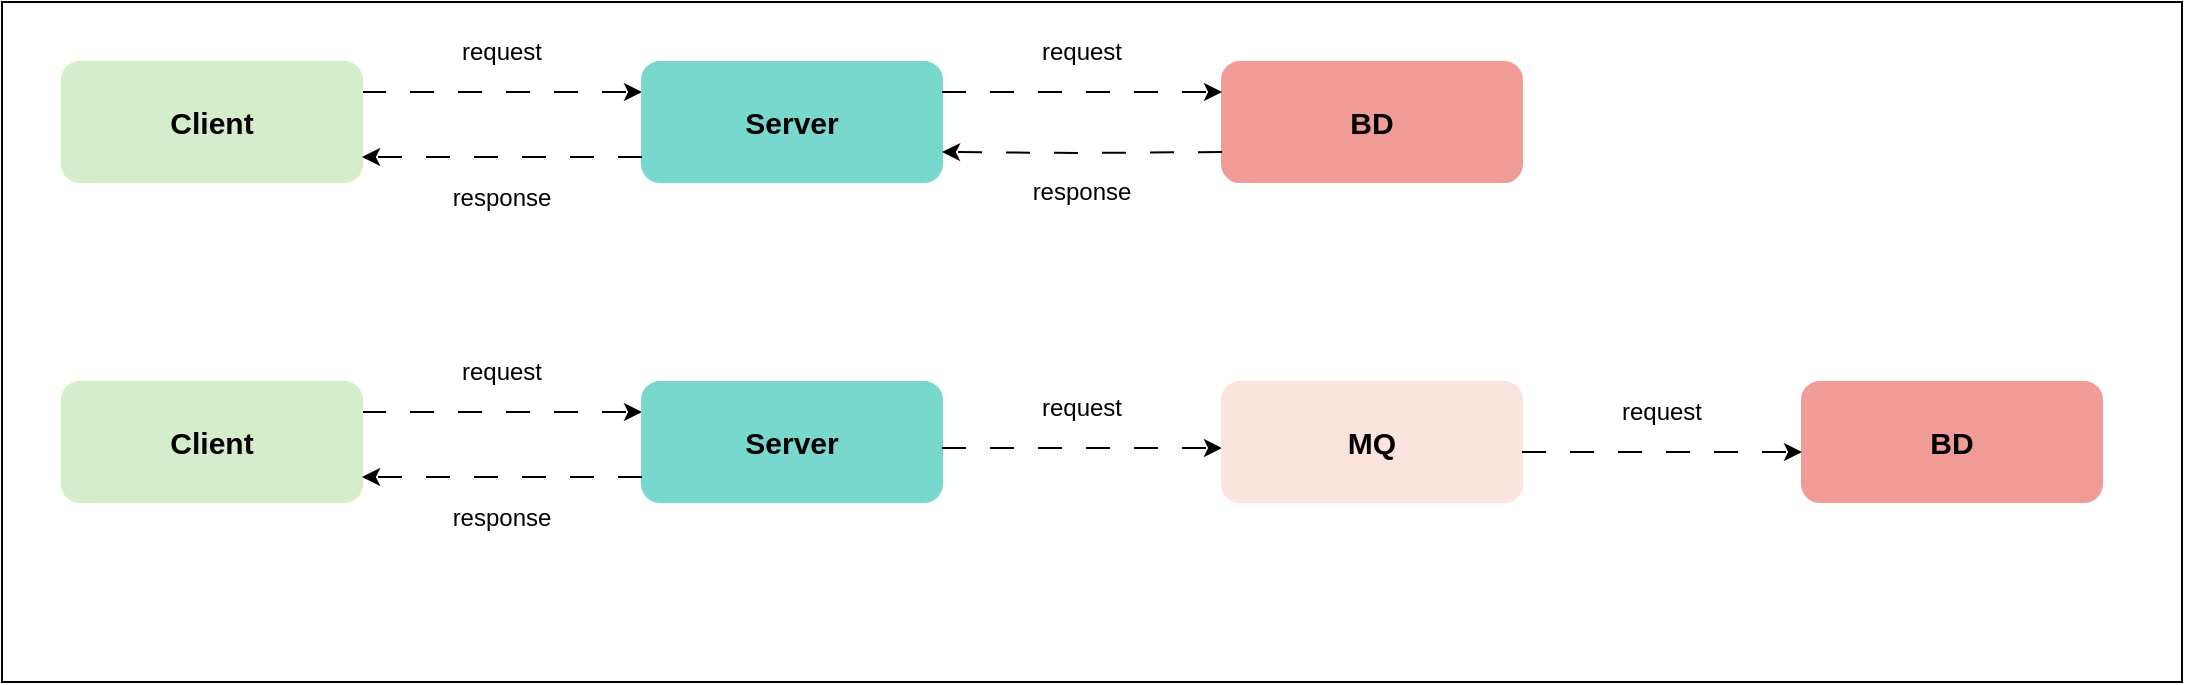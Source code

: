 <mxfile version="21.6.5" type="device">
  <diagram name="第 1 页" id="Wq2whs95DchMylqhckfu">
    <mxGraphModel dx="1195" dy="733" grid="1" gridSize="10" guides="1" tooltips="1" connect="1" arrows="1" fold="1" page="1" pageScale="1" pageWidth="827" pageHeight="1169" math="0" shadow="0">
      <root>
        <mxCell id="0" />
        <mxCell id="1" parent="0" />
        <mxCell id="8t9ua0RjrFQOi1U0nnxH-55" value="" style="rounded=0;whiteSpace=wrap;html=1;movable=1;resizable=1;rotatable=1;deletable=1;editable=1;locked=0;connectable=1;" vertex="1" parent="1">
          <mxGeometry width="1090" height="340" as="geometry" />
        </mxCell>
        <mxCell id="8t9ua0RjrFQOi1U0nnxH-60" style="edgeStyle=orthogonalEdgeStyle;rounded=0;orthogonalLoop=1;jettySize=auto;html=1;exitX=1;exitY=0.5;exitDx=0;exitDy=0;dashed=1;dashPattern=12 12;" edge="1" parent="1">
          <mxGeometry relative="1" as="geometry">
            <mxPoint x="320" y="45" as="targetPoint" />
            <mxPoint x="180" y="45" as="sourcePoint" />
          </mxGeometry>
        </mxCell>
        <mxCell id="8t9ua0RjrFQOi1U0nnxH-56" value="&lt;font style=&quot;font-size: 15px;&quot;&gt;&lt;b&gt;Client&lt;/b&gt;&lt;/font&gt;" style="rounded=1;whiteSpace=wrap;html=1;fillColor=#D4EDCA;strokeColor=#D4EDCA;" vertex="1" parent="1">
          <mxGeometry x="30" y="30" width="150" height="60" as="geometry" />
        </mxCell>
        <mxCell id="8t9ua0RjrFQOi1U0nnxH-65" value="&lt;font style=&quot;font-size: 15px;&quot;&gt;&lt;b&gt;Server&lt;/b&gt;&lt;/font&gt;" style="rounded=1;whiteSpace=wrap;html=1;fillColor=#79D8CE;strokeColor=#79D8CE;" vertex="1" parent="1">
          <mxGeometry x="320" y="30" width="150" height="60" as="geometry" />
        </mxCell>
        <mxCell id="8t9ua0RjrFQOi1U0nnxH-66" value="&lt;font style=&quot;font-size: 15px;&quot;&gt;&lt;b&gt;BD&lt;/b&gt;&lt;/font&gt;" style="rounded=1;whiteSpace=wrap;html=1;fillColor=#F19B97;strokeColor=#F19B97;" vertex="1" parent="1">
          <mxGeometry x="610" y="30" width="150" height="60" as="geometry" />
        </mxCell>
        <mxCell id="8t9ua0RjrFQOi1U0nnxH-67" value="request" style="text;html=1;strokeColor=none;fillColor=none;align=center;verticalAlign=middle;whiteSpace=wrap;rounded=0;" vertex="1" parent="1">
          <mxGeometry x="220" y="10" width="60" height="30" as="geometry" />
        </mxCell>
        <mxCell id="8t9ua0RjrFQOi1U0nnxH-68" style="edgeStyle=orthogonalEdgeStyle;rounded=0;orthogonalLoop=1;jettySize=auto;html=1;exitX=1;exitY=0.5;exitDx=0;exitDy=0;dashed=1;dashPattern=12 12;" edge="1" parent="1">
          <mxGeometry relative="1" as="geometry">
            <mxPoint x="610" y="45" as="targetPoint" />
            <mxPoint x="470" y="45" as="sourcePoint" />
          </mxGeometry>
        </mxCell>
        <mxCell id="8t9ua0RjrFQOi1U0nnxH-69" value="request" style="text;html=1;strokeColor=none;fillColor=none;align=center;verticalAlign=middle;whiteSpace=wrap;rounded=0;" vertex="1" parent="1">
          <mxGeometry x="510" y="10" width="60" height="30" as="geometry" />
        </mxCell>
        <mxCell id="8t9ua0RjrFQOi1U0nnxH-70" style="edgeStyle=orthogonalEdgeStyle;rounded=0;orthogonalLoop=1;jettySize=auto;html=1;dashed=1;dashPattern=12 12;entryX=1;entryY=0.75;entryDx=0;entryDy=0;" edge="1" parent="1" target="8t9ua0RjrFQOi1U0nnxH-65">
          <mxGeometry relative="1" as="geometry">
            <mxPoint x="480" y="80" as="targetPoint" />
            <mxPoint x="610" y="75" as="sourcePoint" />
          </mxGeometry>
        </mxCell>
        <mxCell id="8t9ua0RjrFQOi1U0nnxH-71" value="response" style="text;html=1;strokeColor=none;fillColor=none;align=center;verticalAlign=middle;whiteSpace=wrap;rounded=0;" vertex="1" parent="1">
          <mxGeometry x="510" y="80" width="60" height="30" as="geometry" />
        </mxCell>
        <mxCell id="8t9ua0RjrFQOi1U0nnxH-72" style="edgeStyle=orthogonalEdgeStyle;rounded=0;orthogonalLoop=1;jettySize=auto;html=1;dashed=1;dashPattern=12 12;entryX=1;entryY=0.75;entryDx=0;entryDy=0;" edge="1" parent="1">
          <mxGeometry relative="1" as="geometry">
            <mxPoint x="180" y="77.5" as="targetPoint" />
            <mxPoint x="320" y="77.5" as="sourcePoint" />
          </mxGeometry>
        </mxCell>
        <mxCell id="8t9ua0RjrFQOi1U0nnxH-73" value="response" style="text;html=1;strokeColor=none;fillColor=none;align=center;verticalAlign=middle;whiteSpace=wrap;rounded=0;" vertex="1" parent="1">
          <mxGeometry x="220" y="82.5" width="60" height="30" as="geometry" />
        </mxCell>
        <mxCell id="8t9ua0RjrFQOi1U0nnxH-74" style="edgeStyle=orthogonalEdgeStyle;rounded=0;orthogonalLoop=1;jettySize=auto;html=1;exitX=1;exitY=0.5;exitDx=0;exitDy=0;dashed=1;dashPattern=12 12;" edge="1" parent="1">
          <mxGeometry relative="1" as="geometry">
            <mxPoint x="320" y="205" as="targetPoint" />
            <mxPoint x="180" y="205" as="sourcePoint" />
          </mxGeometry>
        </mxCell>
        <mxCell id="8t9ua0RjrFQOi1U0nnxH-75" value="&lt;font style=&quot;font-size: 15px;&quot;&gt;&lt;b&gt;Client&lt;/b&gt;&lt;/font&gt;" style="rounded=1;whiteSpace=wrap;html=1;fillColor=#D4EDCA;strokeColor=#D4EDCA;" vertex="1" parent="1">
          <mxGeometry x="30" y="190" width="150" height="60" as="geometry" />
        </mxCell>
        <mxCell id="8t9ua0RjrFQOi1U0nnxH-76" value="&lt;font style=&quot;font-size: 15px;&quot;&gt;&lt;b&gt;Server&lt;/b&gt;&lt;/font&gt;" style="rounded=1;whiteSpace=wrap;html=1;fillColor=#79D8CE;strokeColor=#79D8CE;" vertex="1" parent="1">
          <mxGeometry x="320" y="190" width="150" height="60" as="geometry" />
        </mxCell>
        <mxCell id="8t9ua0RjrFQOi1U0nnxH-77" value="&lt;font style=&quot;font-size: 15px;&quot;&gt;&lt;b&gt;BD&lt;/b&gt;&lt;/font&gt;" style="rounded=1;whiteSpace=wrap;html=1;fillColor=#F19B97;strokeColor=#F19B97;" vertex="1" parent="1">
          <mxGeometry x="900" y="190" width="150" height="60" as="geometry" />
        </mxCell>
        <mxCell id="8t9ua0RjrFQOi1U0nnxH-78" value="request" style="text;html=1;strokeColor=none;fillColor=none;align=center;verticalAlign=middle;whiteSpace=wrap;rounded=0;" vertex="1" parent="1">
          <mxGeometry x="220" y="170" width="60" height="30" as="geometry" />
        </mxCell>
        <mxCell id="8t9ua0RjrFQOi1U0nnxH-79" style="edgeStyle=orthogonalEdgeStyle;rounded=0;orthogonalLoop=1;jettySize=auto;html=1;exitX=1;exitY=0.5;exitDx=0;exitDy=0;dashed=1;dashPattern=12 12;" edge="1" parent="1">
          <mxGeometry relative="1" as="geometry">
            <mxPoint x="610" y="223" as="targetPoint" />
            <mxPoint x="470" y="223" as="sourcePoint" />
          </mxGeometry>
        </mxCell>
        <mxCell id="8t9ua0RjrFQOi1U0nnxH-80" value="request" style="text;html=1;strokeColor=none;fillColor=none;align=center;verticalAlign=middle;whiteSpace=wrap;rounded=0;" vertex="1" parent="1">
          <mxGeometry x="510" y="188" width="60" height="30" as="geometry" />
        </mxCell>
        <mxCell id="8t9ua0RjrFQOi1U0nnxH-83" style="edgeStyle=orthogonalEdgeStyle;rounded=0;orthogonalLoop=1;jettySize=auto;html=1;dashed=1;dashPattern=12 12;entryX=1;entryY=0.75;entryDx=0;entryDy=0;" edge="1" parent="1">
          <mxGeometry relative="1" as="geometry">
            <mxPoint x="180" y="237.5" as="targetPoint" />
            <mxPoint x="320" y="237.5" as="sourcePoint" />
          </mxGeometry>
        </mxCell>
        <mxCell id="8t9ua0RjrFQOi1U0nnxH-84" value="response" style="text;html=1;strokeColor=none;fillColor=none;align=center;verticalAlign=middle;whiteSpace=wrap;rounded=0;" vertex="1" parent="1">
          <mxGeometry x="220" y="242.5" width="60" height="30" as="geometry" />
        </mxCell>
        <mxCell id="8t9ua0RjrFQOi1U0nnxH-85" value="&lt;font style=&quot;font-size: 15px;&quot;&gt;&lt;b&gt;MQ&lt;/b&gt;&lt;/font&gt;" style="rounded=1;whiteSpace=wrap;html=1;fillColor=#FCE4DE;strokeColor=#FCE4DE;" vertex="1" parent="1">
          <mxGeometry x="610" y="190" width="150" height="60" as="geometry" />
        </mxCell>
        <mxCell id="8t9ua0RjrFQOi1U0nnxH-86" style="edgeStyle=orthogonalEdgeStyle;rounded=0;orthogonalLoop=1;jettySize=auto;html=1;exitX=1;exitY=0.5;exitDx=0;exitDy=0;dashed=1;dashPattern=12 12;" edge="1" parent="1">
          <mxGeometry relative="1" as="geometry">
            <mxPoint x="900" y="225" as="targetPoint" />
            <mxPoint x="760" y="225" as="sourcePoint" />
          </mxGeometry>
        </mxCell>
        <mxCell id="8t9ua0RjrFQOi1U0nnxH-87" value="request" style="text;html=1;strokeColor=none;fillColor=none;align=center;verticalAlign=middle;whiteSpace=wrap;rounded=0;" vertex="1" parent="1">
          <mxGeometry x="800" y="190" width="60" height="30" as="geometry" />
        </mxCell>
      </root>
    </mxGraphModel>
  </diagram>
</mxfile>
